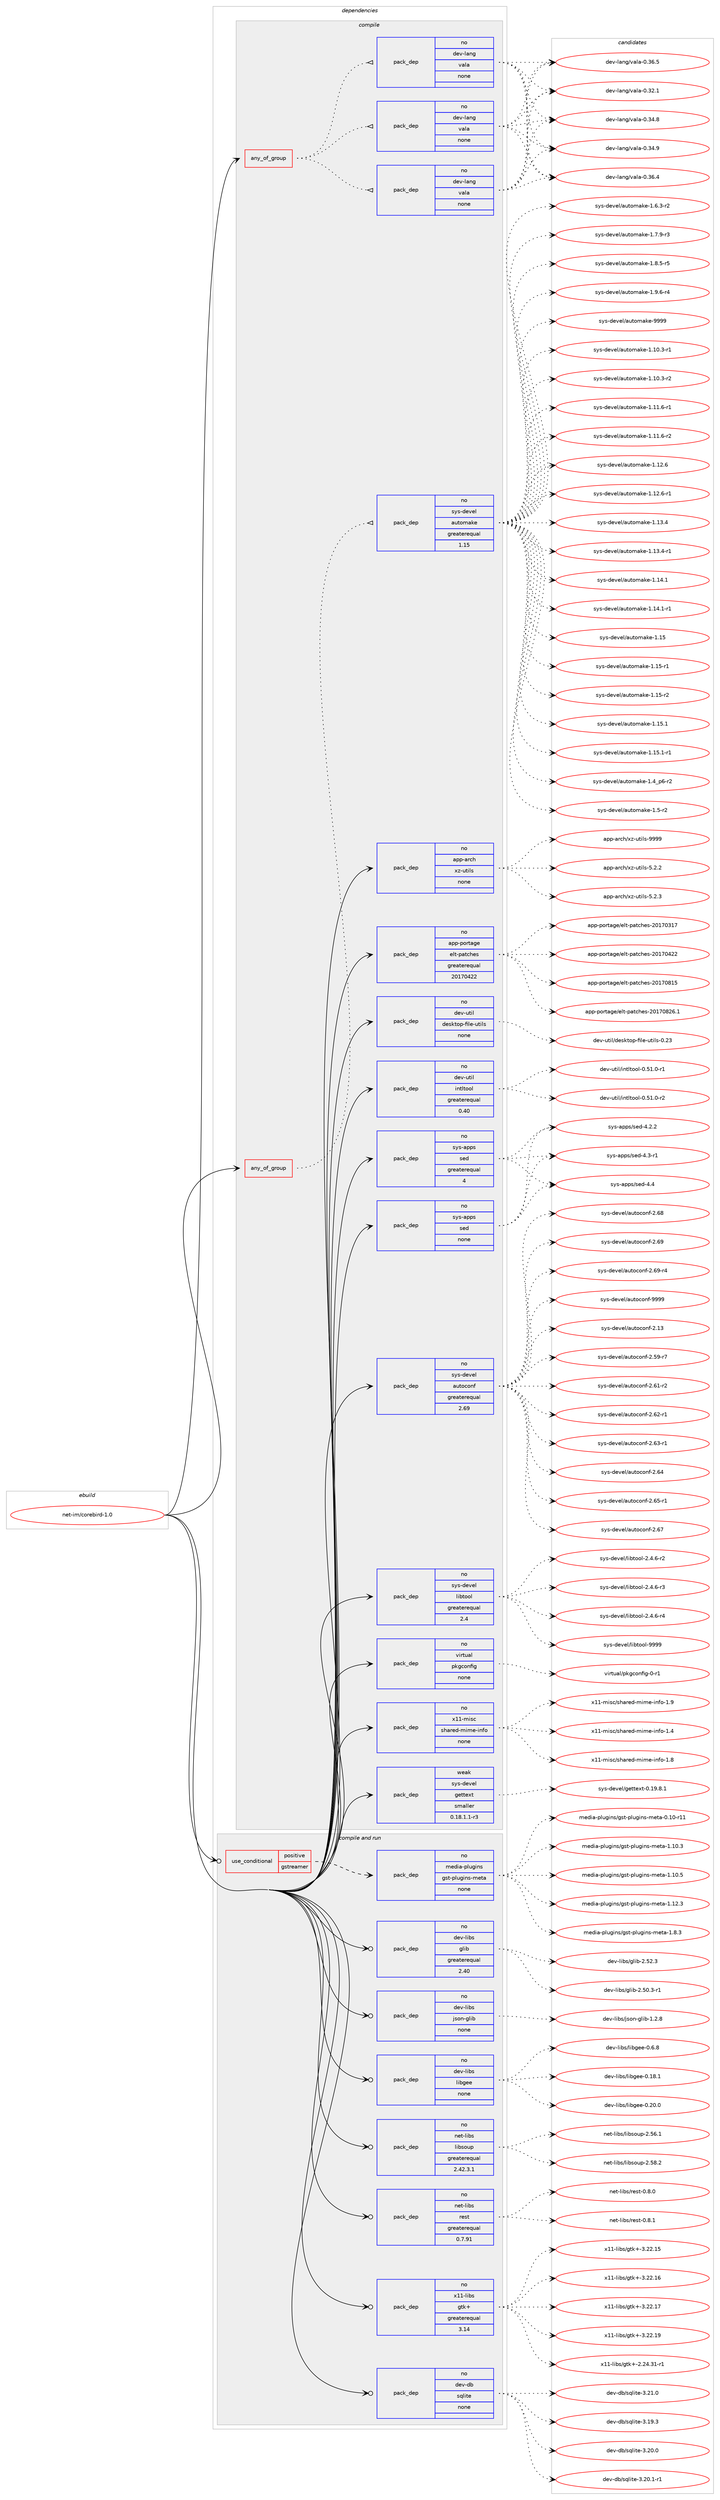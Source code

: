 digraph prolog {

# *************
# Graph options
# *************

newrank=true;
concentrate=true;
compound=true;
graph [rankdir=LR,fontname=Helvetica,fontsize=10,ranksep=1.5];#, ranksep=2.5, nodesep=0.2];
edge  [arrowhead=vee];
node  [fontname=Helvetica,fontsize=10];

# **********
# The ebuild
# **********

subgraph cluster_leftcol {
color=gray;
rank=same;
label=<<i>ebuild</i>>;
id [label="net-im/corebird-1.0", color=red, width=4, href="../net-im/corebird-1.0.svg"];
}

# ****************
# The dependencies
# ****************

subgraph cluster_midcol {
color=gray;
label=<<i>dependencies</i>>;
subgraph cluster_compile {
fillcolor="#eeeeee";
style=filled;
label=<<i>compile</i>>;
subgraph any6643 {
dependency411750 [label=<<TABLE BORDER="0" CELLBORDER="1" CELLSPACING="0" CELLPADDING="4"><TR><TD CELLPADDING="10">any_of_group</TD></TR></TABLE>>, shape=none, color=red];subgraph pack303014 {
dependency411751 [label=<<TABLE BORDER="0" CELLBORDER="1" CELLSPACING="0" CELLPADDING="4" WIDTH="220"><TR><TD ROWSPAN="6" CELLPADDING="30">pack_dep</TD></TR><TR><TD WIDTH="110">no</TD></TR><TR><TD>dev-lang</TD></TR><TR><TD>vala</TD></TR><TR><TD>none</TD></TR><TR><TD></TD></TR></TABLE>>, shape=none, color=blue];
}
dependency411750:e -> dependency411751:w [weight=20,style="dotted",arrowhead="oinv"];
subgraph pack303015 {
dependency411752 [label=<<TABLE BORDER="0" CELLBORDER="1" CELLSPACING="0" CELLPADDING="4" WIDTH="220"><TR><TD ROWSPAN="6" CELLPADDING="30">pack_dep</TD></TR><TR><TD WIDTH="110">no</TD></TR><TR><TD>dev-lang</TD></TR><TR><TD>vala</TD></TR><TR><TD>none</TD></TR><TR><TD></TD></TR></TABLE>>, shape=none, color=blue];
}
dependency411750:e -> dependency411752:w [weight=20,style="dotted",arrowhead="oinv"];
subgraph pack303016 {
dependency411753 [label=<<TABLE BORDER="0" CELLBORDER="1" CELLSPACING="0" CELLPADDING="4" WIDTH="220"><TR><TD ROWSPAN="6" CELLPADDING="30">pack_dep</TD></TR><TR><TD WIDTH="110">no</TD></TR><TR><TD>dev-lang</TD></TR><TR><TD>vala</TD></TR><TR><TD>none</TD></TR><TR><TD></TD></TR></TABLE>>, shape=none, color=blue];
}
dependency411750:e -> dependency411753:w [weight=20,style="dotted",arrowhead="oinv"];
}
id:e -> dependency411750:w [weight=20,style="solid",arrowhead="vee"];
subgraph any6644 {
dependency411754 [label=<<TABLE BORDER="0" CELLBORDER="1" CELLSPACING="0" CELLPADDING="4"><TR><TD CELLPADDING="10">any_of_group</TD></TR></TABLE>>, shape=none, color=red];subgraph pack303017 {
dependency411755 [label=<<TABLE BORDER="0" CELLBORDER="1" CELLSPACING="0" CELLPADDING="4" WIDTH="220"><TR><TD ROWSPAN="6" CELLPADDING="30">pack_dep</TD></TR><TR><TD WIDTH="110">no</TD></TR><TR><TD>sys-devel</TD></TR><TR><TD>automake</TD></TR><TR><TD>greaterequal</TD></TR><TR><TD>1.15</TD></TR></TABLE>>, shape=none, color=blue];
}
dependency411754:e -> dependency411755:w [weight=20,style="dotted",arrowhead="oinv"];
}
id:e -> dependency411754:w [weight=20,style="solid",arrowhead="vee"];
subgraph pack303018 {
dependency411756 [label=<<TABLE BORDER="0" CELLBORDER="1" CELLSPACING="0" CELLPADDING="4" WIDTH="220"><TR><TD ROWSPAN="6" CELLPADDING="30">pack_dep</TD></TR><TR><TD WIDTH="110">no</TD></TR><TR><TD>app-arch</TD></TR><TR><TD>xz-utils</TD></TR><TR><TD>none</TD></TR><TR><TD></TD></TR></TABLE>>, shape=none, color=blue];
}
id:e -> dependency411756:w [weight=20,style="solid",arrowhead="vee"];
subgraph pack303019 {
dependency411757 [label=<<TABLE BORDER="0" CELLBORDER="1" CELLSPACING="0" CELLPADDING="4" WIDTH="220"><TR><TD ROWSPAN="6" CELLPADDING="30">pack_dep</TD></TR><TR><TD WIDTH="110">no</TD></TR><TR><TD>app-portage</TD></TR><TR><TD>elt-patches</TD></TR><TR><TD>greaterequal</TD></TR><TR><TD>20170422</TD></TR></TABLE>>, shape=none, color=blue];
}
id:e -> dependency411757:w [weight=20,style="solid",arrowhead="vee"];
subgraph pack303020 {
dependency411758 [label=<<TABLE BORDER="0" CELLBORDER="1" CELLSPACING="0" CELLPADDING="4" WIDTH="220"><TR><TD ROWSPAN="6" CELLPADDING="30">pack_dep</TD></TR><TR><TD WIDTH="110">no</TD></TR><TR><TD>dev-util</TD></TR><TR><TD>desktop-file-utils</TD></TR><TR><TD>none</TD></TR><TR><TD></TD></TR></TABLE>>, shape=none, color=blue];
}
id:e -> dependency411758:w [weight=20,style="solid",arrowhead="vee"];
subgraph pack303021 {
dependency411759 [label=<<TABLE BORDER="0" CELLBORDER="1" CELLSPACING="0" CELLPADDING="4" WIDTH="220"><TR><TD ROWSPAN="6" CELLPADDING="30">pack_dep</TD></TR><TR><TD WIDTH="110">no</TD></TR><TR><TD>dev-util</TD></TR><TR><TD>intltool</TD></TR><TR><TD>greaterequal</TD></TR><TR><TD>0.40</TD></TR></TABLE>>, shape=none, color=blue];
}
id:e -> dependency411759:w [weight=20,style="solid",arrowhead="vee"];
subgraph pack303022 {
dependency411760 [label=<<TABLE BORDER="0" CELLBORDER="1" CELLSPACING="0" CELLPADDING="4" WIDTH="220"><TR><TD ROWSPAN="6" CELLPADDING="30">pack_dep</TD></TR><TR><TD WIDTH="110">no</TD></TR><TR><TD>sys-apps</TD></TR><TR><TD>sed</TD></TR><TR><TD>greaterequal</TD></TR><TR><TD>4</TD></TR></TABLE>>, shape=none, color=blue];
}
id:e -> dependency411760:w [weight=20,style="solid",arrowhead="vee"];
subgraph pack303023 {
dependency411761 [label=<<TABLE BORDER="0" CELLBORDER="1" CELLSPACING="0" CELLPADDING="4" WIDTH="220"><TR><TD ROWSPAN="6" CELLPADDING="30">pack_dep</TD></TR><TR><TD WIDTH="110">no</TD></TR><TR><TD>sys-apps</TD></TR><TR><TD>sed</TD></TR><TR><TD>none</TD></TR><TR><TD></TD></TR></TABLE>>, shape=none, color=blue];
}
id:e -> dependency411761:w [weight=20,style="solid",arrowhead="vee"];
subgraph pack303024 {
dependency411762 [label=<<TABLE BORDER="0" CELLBORDER="1" CELLSPACING="0" CELLPADDING="4" WIDTH="220"><TR><TD ROWSPAN="6" CELLPADDING="30">pack_dep</TD></TR><TR><TD WIDTH="110">no</TD></TR><TR><TD>sys-devel</TD></TR><TR><TD>autoconf</TD></TR><TR><TD>greaterequal</TD></TR><TR><TD>2.69</TD></TR></TABLE>>, shape=none, color=blue];
}
id:e -> dependency411762:w [weight=20,style="solid",arrowhead="vee"];
subgraph pack303025 {
dependency411763 [label=<<TABLE BORDER="0" CELLBORDER="1" CELLSPACING="0" CELLPADDING="4" WIDTH="220"><TR><TD ROWSPAN="6" CELLPADDING="30">pack_dep</TD></TR><TR><TD WIDTH="110">no</TD></TR><TR><TD>sys-devel</TD></TR><TR><TD>libtool</TD></TR><TR><TD>greaterequal</TD></TR><TR><TD>2.4</TD></TR></TABLE>>, shape=none, color=blue];
}
id:e -> dependency411763:w [weight=20,style="solid",arrowhead="vee"];
subgraph pack303026 {
dependency411764 [label=<<TABLE BORDER="0" CELLBORDER="1" CELLSPACING="0" CELLPADDING="4" WIDTH="220"><TR><TD ROWSPAN="6" CELLPADDING="30">pack_dep</TD></TR><TR><TD WIDTH="110">no</TD></TR><TR><TD>virtual</TD></TR><TR><TD>pkgconfig</TD></TR><TR><TD>none</TD></TR><TR><TD></TD></TR></TABLE>>, shape=none, color=blue];
}
id:e -> dependency411764:w [weight=20,style="solid",arrowhead="vee"];
subgraph pack303027 {
dependency411765 [label=<<TABLE BORDER="0" CELLBORDER="1" CELLSPACING="0" CELLPADDING="4" WIDTH="220"><TR><TD ROWSPAN="6" CELLPADDING="30">pack_dep</TD></TR><TR><TD WIDTH="110">no</TD></TR><TR><TD>x11-misc</TD></TR><TR><TD>shared-mime-info</TD></TR><TR><TD>none</TD></TR><TR><TD></TD></TR></TABLE>>, shape=none, color=blue];
}
id:e -> dependency411765:w [weight=20,style="solid",arrowhead="vee"];
subgraph pack303028 {
dependency411766 [label=<<TABLE BORDER="0" CELLBORDER="1" CELLSPACING="0" CELLPADDING="4" WIDTH="220"><TR><TD ROWSPAN="6" CELLPADDING="30">pack_dep</TD></TR><TR><TD WIDTH="110">weak</TD></TR><TR><TD>sys-devel</TD></TR><TR><TD>gettext</TD></TR><TR><TD>smaller</TD></TR><TR><TD>0.18.1.1-r3</TD></TR></TABLE>>, shape=none, color=blue];
}
id:e -> dependency411766:w [weight=20,style="solid",arrowhead="vee"];
}
subgraph cluster_compileandrun {
fillcolor="#eeeeee";
style=filled;
label=<<i>compile and run</i>>;
subgraph cond101905 {
dependency411767 [label=<<TABLE BORDER="0" CELLBORDER="1" CELLSPACING="0" CELLPADDING="4"><TR><TD ROWSPAN="3" CELLPADDING="10">use_conditional</TD></TR><TR><TD>positive</TD></TR><TR><TD>gstreamer</TD></TR></TABLE>>, shape=none, color=red];
subgraph pack303029 {
dependency411768 [label=<<TABLE BORDER="0" CELLBORDER="1" CELLSPACING="0" CELLPADDING="4" WIDTH="220"><TR><TD ROWSPAN="6" CELLPADDING="30">pack_dep</TD></TR><TR><TD WIDTH="110">no</TD></TR><TR><TD>media-plugins</TD></TR><TR><TD>gst-plugins-meta</TD></TR><TR><TD>none</TD></TR><TR><TD></TD></TR></TABLE>>, shape=none, color=blue];
}
dependency411767:e -> dependency411768:w [weight=20,style="dashed",arrowhead="vee"];
}
id:e -> dependency411767:w [weight=20,style="solid",arrowhead="odotvee"];
subgraph pack303030 {
dependency411769 [label=<<TABLE BORDER="0" CELLBORDER="1" CELLSPACING="0" CELLPADDING="4" WIDTH="220"><TR><TD ROWSPAN="6" CELLPADDING="30">pack_dep</TD></TR><TR><TD WIDTH="110">no</TD></TR><TR><TD>dev-db</TD></TR><TR><TD>sqlite</TD></TR><TR><TD>none</TD></TR><TR><TD></TD></TR></TABLE>>, shape=none, color=blue];
}
id:e -> dependency411769:w [weight=20,style="solid",arrowhead="odotvee"];
subgraph pack303031 {
dependency411770 [label=<<TABLE BORDER="0" CELLBORDER="1" CELLSPACING="0" CELLPADDING="4" WIDTH="220"><TR><TD ROWSPAN="6" CELLPADDING="30">pack_dep</TD></TR><TR><TD WIDTH="110">no</TD></TR><TR><TD>dev-libs</TD></TR><TR><TD>glib</TD></TR><TR><TD>greaterequal</TD></TR><TR><TD>2.40</TD></TR></TABLE>>, shape=none, color=blue];
}
id:e -> dependency411770:w [weight=20,style="solid",arrowhead="odotvee"];
subgraph pack303032 {
dependency411771 [label=<<TABLE BORDER="0" CELLBORDER="1" CELLSPACING="0" CELLPADDING="4" WIDTH="220"><TR><TD ROWSPAN="6" CELLPADDING="30">pack_dep</TD></TR><TR><TD WIDTH="110">no</TD></TR><TR><TD>dev-libs</TD></TR><TR><TD>json-glib</TD></TR><TR><TD>none</TD></TR><TR><TD></TD></TR></TABLE>>, shape=none, color=blue];
}
id:e -> dependency411771:w [weight=20,style="solid",arrowhead="odotvee"];
subgraph pack303033 {
dependency411772 [label=<<TABLE BORDER="0" CELLBORDER="1" CELLSPACING="0" CELLPADDING="4" WIDTH="220"><TR><TD ROWSPAN="6" CELLPADDING="30">pack_dep</TD></TR><TR><TD WIDTH="110">no</TD></TR><TR><TD>dev-libs</TD></TR><TR><TD>libgee</TD></TR><TR><TD>none</TD></TR><TR><TD></TD></TR></TABLE>>, shape=none, color=blue];
}
id:e -> dependency411772:w [weight=20,style="solid",arrowhead="odotvee"];
subgraph pack303034 {
dependency411773 [label=<<TABLE BORDER="0" CELLBORDER="1" CELLSPACING="0" CELLPADDING="4" WIDTH="220"><TR><TD ROWSPAN="6" CELLPADDING="30">pack_dep</TD></TR><TR><TD WIDTH="110">no</TD></TR><TR><TD>net-libs</TD></TR><TR><TD>libsoup</TD></TR><TR><TD>greaterequal</TD></TR><TR><TD>2.42.3.1</TD></TR></TABLE>>, shape=none, color=blue];
}
id:e -> dependency411773:w [weight=20,style="solid",arrowhead="odotvee"];
subgraph pack303035 {
dependency411774 [label=<<TABLE BORDER="0" CELLBORDER="1" CELLSPACING="0" CELLPADDING="4" WIDTH="220"><TR><TD ROWSPAN="6" CELLPADDING="30">pack_dep</TD></TR><TR><TD WIDTH="110">no</TD></TR><TR><TD>net-libs</TD></TR><TR><TD>rest</TD></TR><TR><TD>greaterequal</TD></TR><TR><TD>0.7.91</TD></TR></TABLE>>, shape=none, color=blue];
}
id:e -> dependency411774:w [weight=20,style="solid",arrowhead="odotvee"];
subgraph pack303036 {
dependency411775 [label=<<TABLE BORDER="0" CELLBORDER="1" CELLSPACING="0" CELLPADDING="4" WIDTH="220"><TR><TD ROWSPAN="6" CELLPADDING="30">pack_dep</TD></TR><TR><TD WIDTH="110">no</TD></TR><TR><TD>x11-libs</TD></TR><TR><TD>gtk+</TD></TR><TR><TD>greaterequal</TD></TR><TR><TD>3.14</TD></TR></TABLE>>, shape=none, color=blue];
}
id:e -> dependency411775:w [weight=20,style="solid",arrowhead="odotvee"];
}
subgraph cluster_run {
fillcolor="#eeeeee";
style=filled;
label=<<i>run</i>>;
}
}

# **************
# The candidates
# **************

subgraph cluster_choices {
rank=same;
color=gray;
label=<<i>candidates</i>>;

subgraph choice303014 {
color=black;
nodesep=1;
choice100101118451089711010347118971089745484651504649 [label="dev-lang/vala-0.32.1", color=red, width=4,href="../dev-lang/vala-0.32.1.svg"];
choice100101118451089711010347118971089745484651524656 [label="dev-lang/vala-0.34.8", color=red, width=4,href="../dev-lang/vala-0.34.8.svg"];
choice100101118451089711010347118971089745484651524657 [label="dev-lang/vala-0.34.9", color=red, width=4,href="../dev-lang/vala-0.34.9.svg"];
choice100101118451089711010347118971089745484651544652 [label="dev-lang/vala-0.36.4", color=red, width=4,href="../dev-lang/vala-0.36.4.svg"];
choice100101118451089711010347118971089745484651544653 [label="dev-lang/vala-0.36.5", color=red, width=4,href="../dev-lang/vala-0.36.5.svg"];
dependency411751:e -> choice100101118451089711010347118971089745484651504649:w [style=dotted,weight="100"];
dependency411751:e -> choice100101118451089711010347118971089745484651524656:w [style=dotted,weight="100"];
dependency411751:e -> choice100101118451089711010347118971089745484651524657:w [style=dotted,weight="100"];
dependency411751:e -> choice100101118451089711010347118971089745484651544652:w [style=dotted,weight="100"];
dependency411751:e -> choice100101118451089711010347118971089745484651544653:w [style=dotted,weight="100"];
}
subgraph choice303015 {
color=black;
nodesep=1;
choice100101118451089711010347118971089745484651504649 [label="dev-lang/vala-0.32.1", color=red, width=4,href="../dev-lang/vala-0.32.1.svg"];
choice100101118451089711010347118971089745484651524656 [label="dev-lang/vala-0.34.8", color=red, width=4,href="../dev-lang/vala-0.34.8.svg"];
choice100101118451089711010347118971089745484651524657 [label="dev-lang/vala-0.34.9", color=red, width=4,href="../dev-lang/vala-0.34.9.svg"];
choice100101118451089711010347118971089745484651544652 [label="dev-lang/vala-0.36.4", color=red, width=4,href="../dev-lang/vala-0.36.4.svg"];
choice100101118451089711010347118971089745484651544653 [label="dev-lang/vala-0.36.5", color=red, width=4,href="../dev-lang/vala-0.36.5.svg"];
dependency411752:e -> choice100101118451089711010347118971089745484651504649:w [style=dotted,weight="100"];
dependency411752:e -> choice100101118451089711010347118971089745484651524656:w [style=dotted,weight="100"];
dependency411752:e -> choice100101118451089711010347118971089745484651524657:w [style=dotted,weight="100"];
dependency411752:e -> choice100101118451089711010347118971089745484651544652:w [style=dotted,weight="100"];
dependency411752:e -> choice100101118451089711010347118971089745484651544653:w [style=dotted,weight="100"];
}
subgraph choice303016 {
color=black;
nodesep=1;
choice100101118451089711010347118971089745484651504649 [label="dev-lang/vala-0.32.1", color=red, width=4,href="../dev-lang/vala-0.32.1.svg"];
choice100101118451089711010347118971089745484651524656 [label="dev-lang/vala-0.34.8", color=red, width=4,href="../dev-lang/vala-0.34.8.svg"];
choice100101118451089711010347118971089745484651524657 [label="dev-lang/vala-0.34.9", color=red, width=4,href="../dev-lang/vala-0.34.9.svg"];
choice100101118451089711010347118971089745484651544652 [label="dev-lang/vala-0.36.4", color=red, width=4,href="../dev-lang/vala-0.36.4.svg"];
choice100101118451089711010347118971089745484651544653 [label="dev-lang/vala-0.36.5", color=red, width=4,href="../dev-lang/vala-0.36.5.svg"];
dependency411753:e -> choice100101118451089711010347118971089745484651504649:w [style=dotted,weight="100"];
dependency411753:e -> choice100101118451089711010347118971089745484651524656:w [style=dotted,weight="100"];
dependency411753:e -> choice100101118451089711010347118971089745484651524657:w [style=dotted,weight="100"];
dependency411753:e -> choice100101118451089711010347118971089745484651544652:w [style=dotted,weight="100"];
dependency411753:e -> choice100101118451089711010347118971089745484651544653:w [style=dotted,weight="100"];
}
subgraph choice303017 {
color=black;
nodesep=1;
choice11512111545100101118101108479711711611110997107101454946494846514511449 [label="sys-devel/automake-1.10.3-r1", color=red, width=4,href="../sys-devel/automake-1.10.3-r1.svg"];
choice11512111545100101118101108479711711611110997107101454946494846514511450 [label="sys-devel/automake-1.10.3-r2", color=red, width=4,href="../sys-devel/automake-1.10.3-r2.svg"];
choice11512111545100101118101108479711711611110997107101454946494946544511449 [label="sys-devel/automake-1.11.6-r1", color=red, width=4,href="../sys-devel/automake-1.11.6-r1.svg"];
choice11512111545100101118101108479711711611110997107101454946494946544511450 [label="sys-devel/automake-1.11.6-r2", color=red, width=4,href="../sys-devel/automake-1.11.6-r2.svg"];
choice1151211154510010111810110847971171161111099710710145494649504654 [label="sys-devel/automake-1.12.6", color=red, width=4,href="../sys-devel/automake-1.12.6.svg"];
choice11512111545100101118101108479711711611110997107101454946495046544511449 [label="sys-devel/automake-1.12.6-r1", color=red, width=4,href="../sys-devel/automake-1.12.6-r1.svg"];
choice1151211154510010111810110847971171161111099710710145494649514652 [label="sys-devel/automake-1.13.4", color=red, width=4,href="../sys-devel/automake-1.13.4.svg"];
choice11512111545100101118101108479711711611110997107101454946495146524511449 [label="sys-devel/automake-1.13.4-r1", color=red, width=4,href="../sys-devel/automake-1.13.4-r1.svg"];
choice1151211154510010111810110847971171161111099710710145494649524649 [label="sys-devel/automake-1.14.1", color=red, width=4,href="../sys-devel/automake-1.14.1.svg"];
choice11512111545100101118101108479711711611110997107101454946495246494511449 [label="sys-devel/automake-1.14.1-r1", color=red, width=4,href="../sys-devel/automake-1.14.1-r1.svg"];
choice115121115451001011181011084797117116111109971071014549464953 [label="sys-devel/automake-1.15", color=red, width=4,href="../sys-devel/automake-1.15.svg"];
choice1151211154510010111810110847971171161111099710710145494649534511449 [label="sys-devel/automake-1.15-r1", color=red, width=4,href="../sys-devel/automake-1.15-r1.svg"];
choice1151211154510010111810110847971171161111099710710145494649534511450 [label="sys-devel/automake-1.15-r2", color=red, width=4,href="../sys-devel/automake-1.15-r2.svg"];
choice1151211154510010111810110847971171161111099710710145494649534649 [label="sys-devel/automake-1.15.1", color=red, width=4,href="../sys-devel/automake-1.15.1.svg"];
choice11512111545100101118101108479711711611110997107101454946495346494511449 [label="sys-devel/automake-1.15.1-r1", color=red, width=4,href="../sys-devel/automake-1.15.1-r1.svg"];
choice115121115451001011181011084797117116111109971071014549465295112544511450 [label="sys-devel/automake-1.4_p6-r2", color=red, width=4,href="../sys-devel/automake-1.4_p6-r2.svg"];
choice11512111545100101118101108479711711611110997107101454946534511450 [label="sys-devel/automake-1.5-r2", color=red, width=4,href="../sys-devel/automake-1.5-r2.svg"];
choice115121115451001011181011084797117116111109971071014549465446514511450 [label="sys-devel/automake-1.6.3-r2", color=red, width=4,href="../sys-devel/automake-1.6.3-r2.svg"];
choice115121115451001011181011084797117116111109971071014549465546574511451 [label="sys-devel/automake-1.7.9-r3", color=red, width=4,href="../sys-devel/automake-1.7.9-r3.svg"];
choice115121115451001011181011084797117116111109971071014549465646534511453 [label="sys-devel/automake-1.8.5-r5", color=red, width=4,href="../sys-devel/automake-1.8.5-r5.svg"];
choice115121115451001011181011084797117116111109971071014549465746544511452 [label="sys-devel/automake-1.9.6-r4", color=red, width=4,href="../sys-devel/automake-1.9.6-r4.svg"];
choice115121115451001011181011084797117116111109971071014557575757 [label="sys-devel/automake-9999", color=red, width=4,href="../sys-devel/automake-9999.svg"];
dependency411755:e -> choice11512111545100101118101108479711711611110997107101454946494846514511449:w [style=dotted,weight="100"];
dependency411755:e -> choice11512111545100101118101108479711711611110997107101454946494846514511450:w [style=dotted,weight="100"];
dependency411755:e -> choice11512111545100101118101108479711711611110997107101454946494946544511449:w [style=dotted,weight="100"];
dependency411755:e -> choice11512111545100101118101108479711711611110997107101454946494946544511450:w [style=dotted,weight="100"];
dependency411755:e -> choice1151211154510010111810110847971171161111099710710145494649504654:w [style=dotted,weight="100"];
dependency411755:e -> choice11512111545100101118101108479711711611110997107101454946495046544511449:w [style=dotted,weight="100"];
dependency411755:e -> choice1151211154510010111810110847971171161111099710710145494649514652:w [style=dotted,weight="100"];
dependency411755:e -> choice11512111545100101118101108479711711611110997107101454946495146524511449:w [style=dotted,weight="100"];
dependency411755:e -> choice1151211154510010111810110847971171161111099710710145494649524649:w [style=dotted,weight="100"];
dependency411755:e -> choice11512111545100101118101108479711711611110997107101454946495246494511449:w [style=dotted,weight="100"];
dependency411755:e -> choice115121115451001011181011084797117116111109971071014549464953:w [style=dotted,weight="100"];
dependency411755:e -> choice1151211154510010111810110847971171161111099710710145494649534511449:w [style=dotted,weight="100"];
dependency411755:e -> choice1151211154510010111810110847971171161111099710710145494649534511450:w [style=dotted,weight="100"];
dependency411755:e -> choice1151211154510010111810110847971171161111099710710145494649534649:w [style=dotted,weight="100"];
dependency411755:e -> choice11512111545100101118101108479711711611110997107101454946495346494511449:w [style=dotted,weight="100"];
dependency411755:e -> choice115121115451001011181011084797117116111109971071014549465295112544511450:w [style=dotted,weight="100"];
dependency411755:e -> choice11512111545100101118101108479711711611110997107101454946534511450:w [style=dotted,weight="100"];
dependency411755:e -> choice115121115451001011181011084797117116111109971071014549465446514511450:w [style=dotted,weight="100"];
dependency411755:e -> choice115121115451001011181011084797117116111109971071014549465546574511451:w [style=dotted,weight="100"];
dependency411755:e -> choice115121115451001011181011084797117116111109971071014549465646534511453:w [style=dotted,weight="100"];
dependency411755:e -> choice115121115451001011181011084797117116111109971071014549465746544511452:w [style=dotted,weight="100"];
dependency411755:e -> choice115121115451001011181011084797117116111109971071014557575757:w [style=dotted,weight="100"];
}
subgraph choice303018 {
color=black;
nodesep=1;
choice971121124597114991044712012245117116105108115455346504650 [label="app-arch/xz-utils-5.2.2", color=red, width=4,href="../app-arch/xz-utils-5.2.2.svg"];
choice971121124597114991044712012245117116105108115455346504651 [label="app-arch/xz-utils-5.2.3", color=red, width=4,href="../app-arch/xz-utils-5.2.3.svg"];
choice9711211245971149910447120122451171161051081154557575757 [label="app-arch/xz-utils-9999", color=red, width=4,href="../app-arch/xz-utils-9999.svg"];
dependency411756:e -> choice971121124597114991044712012245117116105108115455346504650:w [style=dotted,weight="100"];
dependency411756:e -> choice971121124597114991044712012245117116105108115455346504651:w [style=dotted,weight="100"];
dependency411756:e -> choice9711211245971149910447120122451171161051081154557575757:w [style=dotted,weight="100"];
}
subgraph choice303019 {
color=black;
nodesep=1;
choice97112112451121111141169710310147101108116451129711699104101115455048495548514955 [label="app-portage/elt-patches-20170317", color=red, width=4,href="../app-portage/elt-patches-20170317.svg"];
choice97112112451121111141169710310147101108116451129711699104101115455048495548525050 [label="app-portage/elt-patches-20170422", color=red, width=4,href="../app-portage/elt-patches-20170422.svg"];
choice97112112451121111141169710310147101108116451129711699104101115455048495548564953 [label="app-portage/elt-patches-20170815", color=red, width=4,href="../app-portage/elt-patches-20170815.svg"];
choice971121124511211111411697103101471011081164511297116991041011154550484955485650544649 [label="app-portage/elt-patches-20170826.1", color=red, width=4,href="../app-portage/elt-patches-20170826.1.svg"];
dependency411757:e -> choice97112112451121111141169710310147101108116451129711699104101115455048495548514955:w [style=dotted,weight="100"];
dependency411757:e -> choice97112112451121111141169710310147101108116451129711699104101115455048495548525050:w [style=dotted,weight="100"];
dependency411757:e -> choice97112112451121111141169710310147101108116451129711699104101115455048495548564953:w [style=dotted,weight="100"];
dependency411757:e -> choice971121124511211111411697103101471011081164511297116991041011154550484955485650544649:w [style=dotted,weight="100"];
}
subgraph choice303020 {
color=black;
nodesep=1;
choice100101118451171161051084710010111510711611111245102105108101451171161051081154548465051 [label="dev-util/desktop-file-utils-0.23", color=red, width=4,href="../dev-util/desktop-file-utils-0.23.svg"];
dependency411758:e -> choice100101118451171161051084710010111510711611111245102105108101451171161051081154548465051:w [style=dotted,weight="100"];
}
subgraph choice303021 {
color=black;
nodesep=1;
choice1001011184511711610510847105110116108116111111108454846534946484511449 [label="dev-util/intltool-0.51.0-r1", color=red, width=4,href="../dev-util/intltool-0.51.0-r1.svg"];
choice1001011184511711610510847105110116108116111111108454846534946484511450 [label="dev-util/intltool-0.51.0-r2", color=red, width=4,href="../dev-util/intltool-0.51.0-r2.svg"];
dependency411759:e -> choice1001011184511711610510847105110116108116111111108454846534946484511449:w [style=dotted,weight="100"];
dependency411759:e -> choice1001011184511711610510847105110116108116111111108454846534946484511450:w [style=dotted,weight="100"];
}
subgraph choice303022 {
color=black;
nodesep=1;
choice115121115459711211211547115101100455246504650 [label="sys-apps/sed-4.2.2", color=red, width=4,href="../sys-apps/sed-4.2.2.svg"];
choice115121115459711211211547115101100455246514511449 [label="sys-apps/sed-4.3-r1", color=red, width=4,href="../sys-apps/sed-4.3-r1.svg"];
choice11512111545971121121154711510110045524652 [label="sys-apps/sed-4.4", color=red, width=4,href="../sys-apps/sed-4.4.svg"];
dependency411760:e -> choice115121115459711211211547115101100455246504650:w [style=dotted,weight="100"];
dependency411760:e -> choice115121115459711211211547115101100455246514511449:w [style=dotted,weight="100"];
dependency411760:e -> choice11512111545971121121154711510110045524652:w [style=dotted,weight="100"];
}
subgraph choice303023 {
color=black;
nodesep=1;
choice115121115459711211211547115101100455246504650 [label="sys-apps/sed-4.2.2", color=red, width=4,href="../sys-apps/sed-4.2.2.svg"];
choice115121115459711211211547115101100455246514511449 [label="sys-apps/sed-4.3-r1", color=red, width=4,href="../sys-apps/sed-4.3-r1.svg"];
choice11512111545971121121154711510110045524652 [label="sys-apps/sed-4.4", color=red, width=4,href="../sys-apps/sed-4.4.svg"];
dependency411761:e -> choice115121115459711211211547115101100455246504650:w [style=dotted,weight="100"];
dependency411761:e -> choice115121115459711211211547115101100455246514511449:w [style=dotted,weight="100"];
dependency411761:e -> choice11512111545971121121154711510110045524652:w [style=dotted,weight="100"];
}
subgraph choice303024 {
color=black;
nodesep=1;
choice115121115451001011181011084797117116111991111101024550464951 [label="sys-devel/autoconf-2.13", color=red, width=4,href="../sys-devel/autoconf-2.13.svg"];
choice1151211154510010111810110847971171161119911111010245504653574511455 [label="sys-devel/autoconf-2.59-r7", color=red, width=4,href="../sys-devel/autoconf-2.59-r7.svg"];
choice1151211154510010111810110847971171161119911111010245504654494511450 [label="sys-devel/autoconf-2.61-r2", color=red, width=4,href="../sys-devel/autoconf-2.61-r2.svg"];
choice1151211154510010111810110847971171161119911111010245504654504511449 [label="sys-devel/autoconf-2.62-r1", color=red, width=4,href="../sys-devel/autoconf-2.62-r1.svg"];
choice1151211154510010111810110847971171161119911111010245504654514511449 [label="sys-devel/autoconf-2.63-r1", color=red, width=4,href="../sys-devel/autoconf-2.63-r1.svg"];
choice115121115451001011181011084797117116111991111101024550465452 [label="sys-devel/autoconf-2.64", color=red, width=4,href="../sys-devel/autoconf-2.64.svg"];
choice1151211154510010111810110847971171161119911111010245504654534511449 [label="sys-devel/autoconf-2.65-r1", color=red, width=4,href="../sys-devel/autoconf-2.65-r1.svg"];
choice115121115451001011181011084797117116111991111101024550465455 [label="sys-devel/autoconf-2.67", color=red, width=4,href="../sys-devel/autoconf-2.67.svg"];
choice115121115451001011181011084797117116111991111101024550465456 [label="sys-devel/autoconf-2.68", color=red, width=4,href="../sys-devel/autoconf-2.68.svg"];
choice115121115451001011181011084797117116111991111101024550465457 [label="sys-devel/autoconf-2.69", color=red, width=4,href="../sys-devel/autoconf-2.69.svg"];
choice1151211154510010111810110847971171161119911111010245504654574511452 [label="sys-devel/autoconf-2.69-r4", color=red, width=4,href="../sys-devel/autoconf-2.69-r4.svg"];
choice115121115451001011181011084797117116111991111101024557575757 [label="sys-devel/autoconf-9999", color=red, width=4,href="../sys-devel/autoconf-9999.svg"];
dependency411762:e -> choice115121115451001011181011084797117116111991111101024550464951:w [style=dotted,weight="100"];
dependency411762:e -> choice1151211154510010111810110847971171161119911111010245504653574511455:w [style=dotted,weight="100"];
dependency411762:e -> choice1151211154510010111810110847971171161119911111010245504654494511450:w [style=dotted,weight="100"];
dependency411762:e -> choice1151211154510010111810110847971171161119911111010245504654504511449:w [style=dotted,weight="100"];
dependency411762:e -> choice1151211154510010111810110847971171161119911111010245504654514511449:w [style=dotted,weight="100"];
dependency411762:e -> choice115121115451001011181011084797117116111991111101024550465452:w [style=dotted,weight="100"];
dependency411762:e -> choice1151211154510010111810110847971171161119911111010245504654534511449:w [style=dotted,weight="100"];
dependency411762:e -> choice115121115451001011181011084797117116111991111101024550465455:w [style=dotted,weight="100"];
dependency411762:e -> choice115121115451001011181011084797117116111991111101024550465456:w [style=dotted,weight="100"];
dependency411762:e -> choice115121115451001011181011084797117116111991111101024550465457:w [style=dotted,weight="100"];
dependency411762:e -> choice1151211154510010111810110847971171161119911111010245504654574511452:w [style=dotted,weight="100"];
dependency411762:e -> choice115121115451001011181011084797117116111991111101024557575757:w [style=dotted,weight="100"];
}
subgraph choice303025 {
color=black;
nodesep=1;
choice1151211154510010111810110847108105981161111111084550465246544511450 [label="sys-devel/libtool-2.4.6-r2", color=red, width=4,href="../sys-devel/libtool-2.4.6-r2.svg"];
choice1151211154510010111810110847108105981161111111084550465246544511451 [label="sys-devel/libtool-2.4.6-r3", color=red, width=4,href="../sys-devel/libtool-2.4.6-r3.svg"];
choice1151211154510010111810110847108105981161111111084550465246544511452 [label="sys-devel/libtool-2.4.6-r4", color=red, width=4,href="../sys-devel/libtool-2.4.6-r4.svg"];
choice1151211154510010111810110847108105981161111111084557575757 [label="sys-devel/libtool-9999", color=red, width=4,href="../sys-devel/libtool-9999.svg"];
dependency411763:e -> choice1151211154510010111810110847108105981161111111084550465246544511450:w [style=dotted,weight="100"];
dependency411763:e -> choice1151211154510010111810110847108105981161111111084550465246544511451:w [style=dotted,weight="100"];
dependency411763:e -> choice1151211154510010111810110847108105981161111111084550465246544511452:w [style=dotted,weight="100"];
dependency411763:e -> choice1151211154510010111810110847108105981161111111084557575757:w [style=dotted,weight="100"];
}
subgraph choice303026 {
color=black;
nodesep=1;
choice11810511411611797108471121071039911111010210510345484511449 [label="virtual/pkgconfig-0-r1", color=red, width=4,href="../virtual/pkgconfig-0-r1.svg"];
dependency411764:e -> choice11810511411611797108471121071039911111010210510345484511449:w [style=dotted,weight="100"];
}
subgraph choice303027 {
color=black;
nodesep=1;
choice120494945109105115994711510497114101100451091051091014510511010211145494652 [label="x11-misc/shared-mime-info-1.4", color=red, width=4,href="../x11-misc/shared-mime-info-1.4.svg"];
choice120494945109105115994711510497114101100451091051091014510511010211145494656 [label="x11-misc/shared-mime-info-1.8", color=red, width=4,href="../x11-misc/shared-mime-info-1.8.svg"];
choice120494945109105115994711510497114101100451091051091014510511010211145494657 [label="x11-misc/shared-mime-info-1.9", color=red, width=4,href="../x11-misc/shared-mime-info-1.9.svg"];
dependency411765:e -> choice120494945109105115994711510497114101100451091051091014510511010211145494652:w [style=dotted,weight="100"];
dependency411765:e -> choice120494945109105115994711510497114101100451091051091014510511010211145494656:w [style=dotted,weight="100"];
dependency411765:e -> choice120494945109105115994711510497114101100451091051091014510511010211145494657:w [style=dotted,weight="100"];
}
subgraph choice303028 {
color=black;
nodesep=1;
choice1151211154510010111810110847103101116116101120116454846495746564649 [label="sys-devel/gettext-0.19.8.1", color=red, width=4,href="../sys-devel/gettext-0.19.8.1.svg"];
dependency411766:e -> choice1151211154510010111810110847103101116116101120116454846495746564649:w [style=dotted,weight="100"];
}
subgraph choice303029 {
color=black;
nodesep=1;
choice1091011001059745112108117103105110115471031151164511210811710310511011545109101116974548464948451144949 [label="media-plugins/gst-plugins-meta-0.10-r11", color=red, width=4,href="../media-plugins/gst-plugins-meta-0.10-r11.svg"];
choice10910110010597451121081171031051101154710311511645112108117103105110115451091011169745494649484651 [label="media-plugins/gst-plugins-meta-1.10.3", color=red, width=4,href="../media-plugins/gst-plugins-meta-1.10.3.svg"];
choice10910110010597451121081171031051101154710311511645112108117103105110115451091011169745494649484653 [label="media-plugins/gst-plugins-meta-1.10.5", color=red, width=4,href="../media-plugins/gst-plugins-meta-1.10.5.svg"];
choice10910110010597451121081171031051101154710311511645112108117103105110115451091011169745494649504651 [label="media-plugins/gst-plugins-meta-1.12.3", color=red, width=4,href="../media-plugins/gst-plugins-meta-1.12.3.svg"];
choice109101100105974511210811710310511011547103115116451121081171031051101154510910111697454946564651 [label="media-plugins/gst-plugins-meta-1.8.3", color=red, width=4,href="../media-plugins/gst-plugins-meta-1.8.3.svg"];
dependency411768:e -> choice1091011001059745112108117103105110115471031151164511210811710310511011545109101116974548464948451144949:w [style=dotted,weight="100"];
dependency411768:e -> choice10910110010597451121081171031051101154710311511645112108117103105110115451091011169745494649484651:w [style=dotted,weight="100"];
dependency411768:e -> choice10910110010597451121081171031051101154710311511645112108117103105110115451091011169745494649484653:w [style=dotted,weight="100"];
dependency411768:e -> choice10910110010597451121081171031051101154710311511645112108117103105110115451091011169745494649504651:w [style=dotted,weight="100"];
dependency411768:e -> choice109101100105974511210811710310511011547103115116451121081171031051101154510910111697454946564651:w [style=dotted,weight="100"];
}
subgraph choice303030 {
color=black;
nodesep=1;
choice10010111845100984711511310810511610145514649574651 [label="dev-db/sqlite-3.19.3", color=red, width=4,href="../dev-db/sqlite-3.19.3.svg"];
choice10010111845100984711511310810511610145514650484648 [label="dev-db/sqlite-3.20.0", color=red, width=4,href="../dev-db/sqlite-3.20.0.svg"];
choice100101118451009847115113108105116101455146504846494511449 [label="dev-db/sqlite-3.20.1-r1", color=red, width=4,href="../dev-db/sqlite-3.20.1-r1.svg"];
choice10010111845100984711511310810511610145514650494648 [label="dev-db/sqlite-3.21.0", color=red, width=4,href="../dev-db/sqlite-3.21.0.svg"];
dependency411769:e -> choice10010111845100984711511310810511610145514649574651:w [style=dotted,weight="100"];
dependency411769:e -> choice10010111845100984711511310810511610145514650484648:w [style=dotted,weight="100"];
dependency411769:e -> choice100101118451009847115113108105116101455146504846494511449:w [style=dotted,weight="100"];
dependency411769:e -> choice10010111845100984711511310810511610145514650494648:w [style=dotted,weight="100"];
}
subgraph choice303031 {
color=black;
nodesep=1;
choice10010111845108105981154710310810598455046534846514511449 [label="dev-libs/glib-2.50.3-r1", color=red, width=4,href="../dev-libs/glib-2.50.3-r1.svg"];
choice1001011184510810598115471031081059845504653504651 [label="dev-libs/glib-2.52.3", color=red, width=4,href="../dev-libs/glib-2.52.3.svg"];
dependency411770:e -> choice10010111845108105981154710310810598455046534846514511449:w [style=dotted,weight="100"];
dependency411770:e -> choice1001011184510810598115471031081059845504653504651:w [style=dotted,weight="100"];
}
subgraph choice303032 {
color=black;
nodesep=1;
choice1001011184510810598115471061151111104510310810598454946504656 [label="dev-libs/json-glib-1.2.8", color=red, width=4,href="../dev-libs/json-glib-1.2.8.svg"];
dependency411771:e -> choice1001011184510810598115471061151111104510310810598454946504656:w [style=dotted,weight="100"];
}
subgraph choice303033 {
color=black;
nodesep=1;
choice1001011184510810598115471081059810310110145484649564649 [label="dev-libs/libgee-0.18.1", color=red, width=4,href="../dev-libs/libgee-0.18.1.svg"];
choice1001011184510810598115471081059810310110145484650484648 [label="dev-libs/libgee-0.20.0", color=red, width=4,href="../dev-libs/libgee-0.20.0.svg"];
choice10010111845108105981154710810598103101101454846544656 [label="dev-libs/libgee-0.6.8", color=red, width=4,href="../dev-libs/libgee-0.6.8.svg"];
dependency411772:e -> choice1001011184510810598115471081059810310110145484649564649:w [style=dotted,weight="100"];
dependency411772:e -> choice1001011184510810598115471081059810310110145484650484648:w [style=dotted,weight="100"];
dependency411772:e -> choice10010111845108105981154710810598103101101454846544656:w [style=dotted,weight="100"];
}
subgraph choice303034 {
color=black;
nodesep=1;
choice1101011164510810598115471081059811511111711245504653544649 [label="net-libs/libsoup-2.56.1", color=red, width=4,href="../net-libs/libsoup-2.56.1.svg"];
choice1101011164510810598115471081059811511111711245504653564650 [label="net-libs/libsoup-2.58.2", color=red, width=4,href="../net-libs/libsoup-2.58.2.svg"];
dependency411773:e -> choice1101011164510810598115471081059811511111711245504653544649:w [style=dotted,weight="100"];
dependency411773:e -> choice1101011164510810598115471081059811511111711245504653564650:w [style=dotted,weight="100"];
}
subgraph choice303035 {
color=black;
nodesep=1;
choice110101116451081059811547114101115116454846564648 [label="net-libs/rest-0.8.0", color=red, width=4,href="../net-libs/rest-0.8.0.svg"];
choice110101116451081059811547114101115116454846564649 [label="net-libs/rest-0.8.1", color=red, width=4,href="../net-libs/rest-0.8.1.svg"];
dependency411774:e -> choice110101116451081059811547114101115116454846564648:w [style=dotted,weight="100"];
dependency411774:e -> choice110101116451081059811547114101115116454846564649:w [style=dotted,weight="100"];
}
subgraph choice303036 {
color=black;
nodesep=1;
choice12049494510810598115471031161074345504650524651494511449 [label="x11-libs/gtk+-2.24.31-r1", color=red, width=4,href="../x11-libs/gtk+-2.24.31-r1.svg"];
choice1204949451081059811547103116107434551465050464953 [label="x11-libs/gtk+-3.22.15", color=red, width=4,href="../x11-libs/gtk+-3.22.15.svg"];
choice1204949451081059811547103116107434551465050464954 [label="x11-libs/gtk+-3.22.16", color=red, width=4,href="../x11-libs/gtk+-3.22.16.svg"];
choice1204949451081059811547103116107434551465050464955 [label="x11-libs/gtk+-3.22.17", color=red, width=4,href="../x11-libs/gtk+-3.22.17.svg"];
choice1204949451081059811547103116107434551465050464957 [label="x11-libs/gtk+-3.22.19", color=red, width=4,href="../x11-libs/gtk+-3.22.19.svg"];
dependency411775:e -> choice12049494510810598115471031161074345504650524651494511449:w [style=dotted,weight="100"];
dependency411775:e -> choice1204949451081059811547103116107434551465050464953:w [style=dotted,weight="100"];
dependency411775:e -> choice1204949451081059811547103116107434551465050464954:w [style=dotted,weight="100"];
dependency411775:e -> choice1204949451081059811547103116107434551465050464955:w [style=dotted,weight="100"];
dependency411775:e -> choice1204949451081059811547103116107434551465050464957:w [style=dotted,weight="100"];
}
}

}
